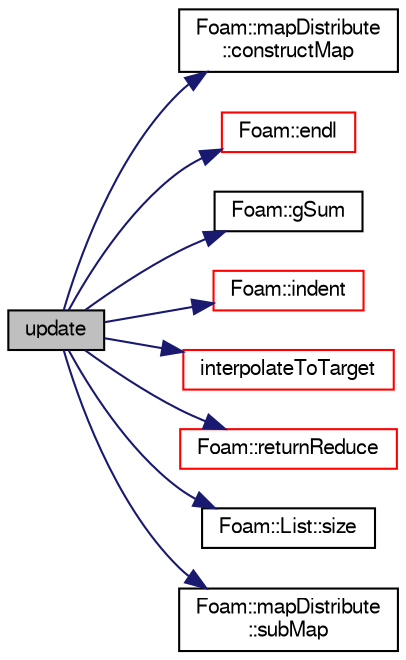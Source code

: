 digraph "update"
{
  bgcolor="transparent";
  edge [fontname="FreeSans",fontsize="10",labelfontname="FreeSans",labelfontsize="10"];
  node [fontname="FreeSans",fontsize="10",shape=record];
  rankdir="LR";
  Node389 [label="update",height=0.2,width=0.4,color="black", fillcolor="grey75", style="filled", fontcolor="black"];
  Node389 -> Node390 [color="midnightblue",fontsize="10",style="solid",fontname="FreeSans"];
  Node390 [label="Foam::mapDistribute\l::constructMap",height=0.2,width=0.4,color="black",URL="$a27362.html#a2c4fa08c9d8a3d5540a5c497f10ebb96",tooltip="From subsetted data to new reconstructed data. "];
  Node389 -> Node391 [color="midnightblue",fontsize="10",style="solid",fontname="FreeSans"];
  Node391 [label="Foam::endl",height=0.2,width=0.4,color="red",URL="$a21124.html#a2db8fe02a0d3909e9351bb4275b23ce4",tooltip="Add newline and flush stream. "];
  Node389 -> Node393 [color="midnightblue",fontsize="10",style="solid",fontname="FreeSans"];
  Node393 [label="Foam::gSum",height=0.2,width=0.4,color="black",URL="$a21124.html#a11b1ebb4c53ad062332767d75ca96328"];
  Node389 -> Node394 [color="midnightblue",fontsize="10",style="solid",fontname="FreeSans"];
  Node394 [label="Foam::indent",height=0.2,width=0.4,color="red",URL="$a21124.html#ae297c57ea5b952a8bc9e4f30f7ea8701",tooltip="Indent stream. "];
  Node389 -> Node396 [color="midnightblue",fontsize="10",style="solid",fontname="FreeSans"];
  Node396 [label="interpolateToTarget",height=0.2,width=0.4,color="red",URL="$a24866.html#af50afa88b6f02147062bf2415f997828",tooltip="Interpolate from source to target with supplied op. "];
  Node389 -> Node448 [color="midnightblue",fontsize="10",style="solid",fontname="FreeSans"];
  Node448 [label="Foam::returnReduce",height=0.2,width=0.4,color="red",URL="$a21124.html#a8d528a67d2a9c6fe4fb94bc86872624b"];
  Node389 -> Node441 [color="midnightblue",fontsize="10",style="solid",fontname="FreeSans"];
  Node441 [label="Foam::List::size",height=0.2,width=0.4,color="black",URL="$a25694.html#a8a5f6fa29bd4b500caf186f60245b384",tooltip="Override size to be inconsistent with allocated storage. "];
  Node389 -> Node466 [color="midnightblue",fontsize="10",style="solid",fontname="FreeSans"];
  Node466 [label="Foam::mapDistribute\l::subMap",height=0.2,width=0.4,color="black",URL="$a27362.html#a2e7b20e52a727b16f348b09df7268ad3",tooltip="From subsetted data back to original data. "];
}
